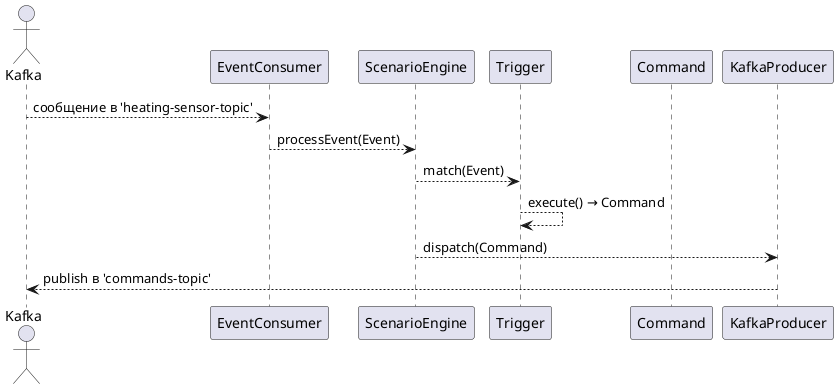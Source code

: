 @startuml
actor "Kafka" as kafka
participant "EventConsumer" as consumer
participant "ScenarioEngine" as engine
participant "Trigger" as trigger
participant "Command" as command
participant "KafkaProducer" as producer

kafka --> consumer : сообщение в 'heating-sensor-topic'
consumer --> engine : processEvent(Event)
engine --> trigger : match(Event)
trigger --> trigger : execute() → Command
engine --> producer : dispatch(Command)
producer --> kafka : publish в 'commands-topic'
@enduml